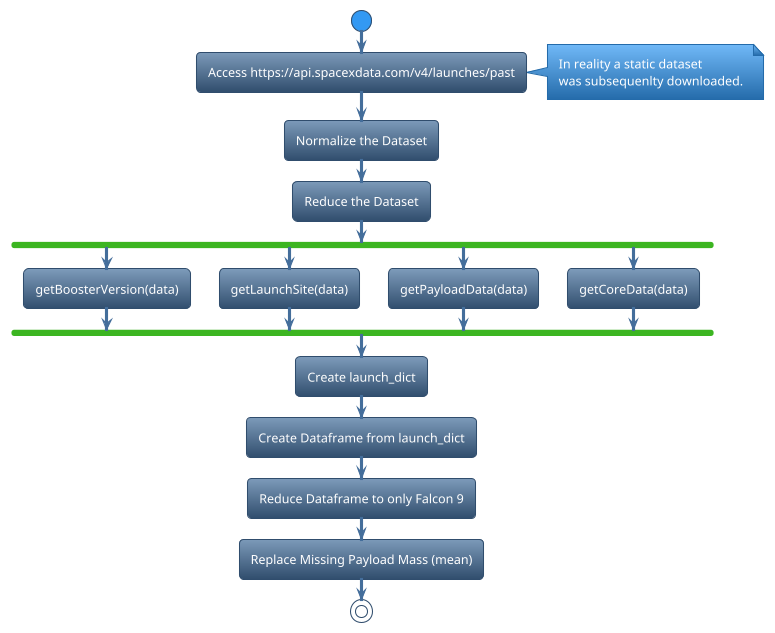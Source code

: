 @startuml
!theme spacelab
start
:Access https://api.spacexdata.com/v4/launches/past;
note right
In reality a static dataset
was subsequenlty downloaded.
end note
:Normalize the Dataset;
:Reduce the Dataset;
fork
  :getBoosterVersion(data);
fork again
  :getLaunchSite(data);
fork again
  :getPayloadData(data);
fork again
  :getCoreData(data);
end fork
:Create launch_dict;
:Create Dataframe from launch_dict;
:Reduce Dataframe to only Falcon 9;
:Replace Missing Payload Mass (mean);
stop
@enduml
